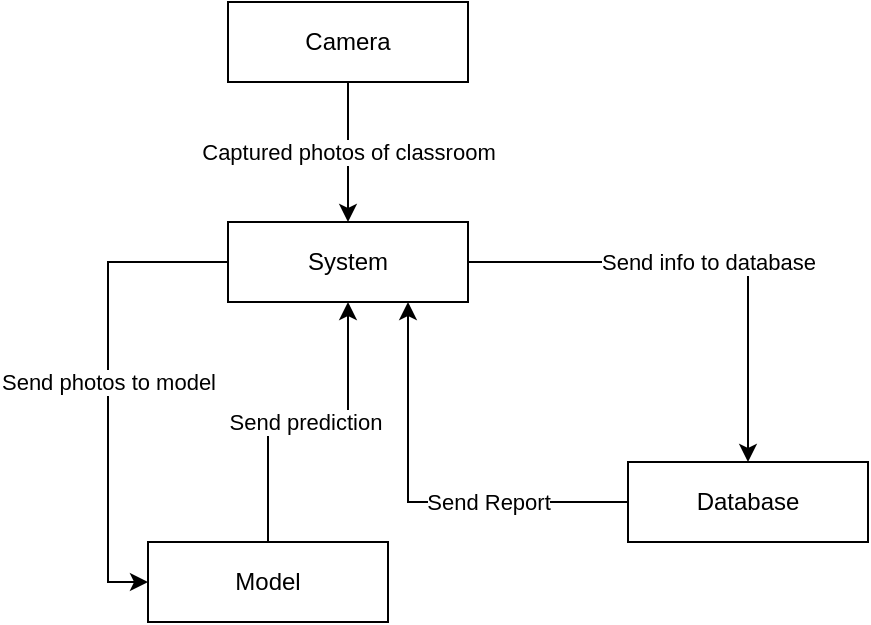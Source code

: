 <mxfile version="23.1.5" type="device">
  <diagram name="Page-1" id="F8BRtN11SBBvxgG1piG-">
    <mxGraphModel dx="723" dy="474" grid="1" gridSize="10" guides="1" tooltips="1" connect="1" arrows="1" fold="1" page="1" pageScale="1" pageWidth="3300" pageHeight="4681" math="0" shadow="0">
      <root>
        <mxCell id="0" />
        <mxCell id="1" parent="0" />
        <mxCell id="lARUWAE4bLwUXd6dS_6X-12" value="Captured photos of classroom" style="edgeStyle=orthogonalEdgeStyle;rounded=0;orthogonalLoop=1;jettySize=auto;html=1;exitX=0.5;exitY=1;exitDx=0;exitDy=0;entryX=0.5;entryY=0;entryDx=0;entryDy=0;" edge="1" parent="1" source="lARUWAE4bLwUXd6dS_6X-2" target="lARUWAE4bLwUXd6dS_6X-6">
          <mxGeometry relative="1" as="geometry" />
        </mxCell>
        <mxCell id="lARUWAE4bLwUXd6dS_6X-2" value="Camera" style="rounded=0;whiteSpace=wrap;html=1;" vertex="1" parent="1">
          <mxGeometry x="280" y="90" width="120" height="40" as="geometry" />
        </mxCell>
        <mxCell id="lARUWAE4bLwUXd6dS_6X-13" value="Send photos to model" style="edgeStyle=orthogonalEdgeStyle;rounded=0;orthogonalLoop=1;jettySize=auto;html=1;exitX=0;exitY=0.5;exitDx=0;exitDy=0;entryX=0;entryY=0.5;entryDx=0;entryDy=0;" edge="1" parent="1" source="lARUWAE4bLwUXd6dS_6X-6" target="lARUWAE4bLwUXd6dS_6X-7">
          <mxGeometry relative="1" as="geometry" />
        </mxCell>
        <mxCell id="lARUWAE4bLwUXd6dS_6X-14" value="Send info to database" style="edgeStyle=orthogonalEdgeStyle;rounded=0;orthogonalLoop=1;jettySize=auto;html=1;exitX=1;exitY=0.5;exitDx=0;exitDy=0;" edge="1" parent="1" source="lARUWAE4bLwUXd6dS_6X-6" target="lARUWAE4bLwUXd6dS_6X-8">
          <mxGeometry relative="1" as="geometry" />
        </mxCell>
        <mxCell id="lARUWAE4bLwUXd6dS_6X-6" value="System" style="rounded=0;whiteSpace=wrap;html=1;" vertex="1" parent="1">
          <mxGeometry x="280" y="200" width="120" height="40" as="geometry" />
        </mxCell>
        <mxCell id="lARUWAE4bLwUXd6dS_6X-11" value="Send prediction&amp;nbsp;" style="edgeStyle=orthogonalEdgeStyle;rounded=0;orthogonalLoop=1;jettySize=auto;html=1;entryX=0.5;entryY=1;entryDx=0;entryDy=0;" edge="1" parent="1" source="lARUWAE4bLwUXd6dS_6X-7" target="lARUWAE4bLwUXd6dS_6X-6">
          <mxGeometry relative="1" as="geometry" />
        </mxCell>
        <mxCell id="lARUWAE4bLwUXd6dS_6X-7" value="Model" style="rounded=0;whiteSpace=wrap;html=1;" vertex="1" parent="1">
          <mxGeometry x="240" y="360" width="120" height="40" as="geometry" />
        </mxCell>
        <mxCell id="lARUWAE4bLwUXd6dS_6X-15" value="Send Report" style="edgeStyle=orthogonalEdgeStyle;rounded=0;orthogonalLoop=1;jettySize=auto;html=1;exitX=0;exitY=0.5;exitDx=0;exitDy=0;entryX=0.75;entryY=1;entryDx=0;entryDy=0;" edge="1" parent="1" source="lARUWAE4bLwUXd6dS_6X-8" target="lARUWAE4bLwUXd6dS_6X-6">
          <mxGeometry x="-0.333" relative="1" as="geometry">
            <mxPoint as="offset" />
          </mxGeometry>
        </mxCell>
        <mxCell id="lARUWAE4bLwUXd6dS_6X-8" value="Database" style="rounded=0;whiteSpace=wrap;html=1;" vertex="1" parent="1">
          <mxGeometry x="480" y="320" width="120" height="40" as="geometry" />
        </mxCell>
      </root>
    </mxGraphModel>
  </diagram>
</mxfile>
